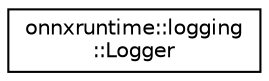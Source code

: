 digraph "Graphical Class Hierarchy"
{
  edge [fontname="Helvetica",fontsize="10",labelfontname="Helvetica",labelfontsize="10"];
  node [fontname="Helvetica",fontsize="10",shape=record];
  rankdir="LR";
  Node0 [label="onnxruntime::logging\l::Logger",height=0.2,width=0.4,color="black", fillcolor="white", style="filled",URL="$classonnxruntime_1_1logging_1_1Logger.html"];
}
